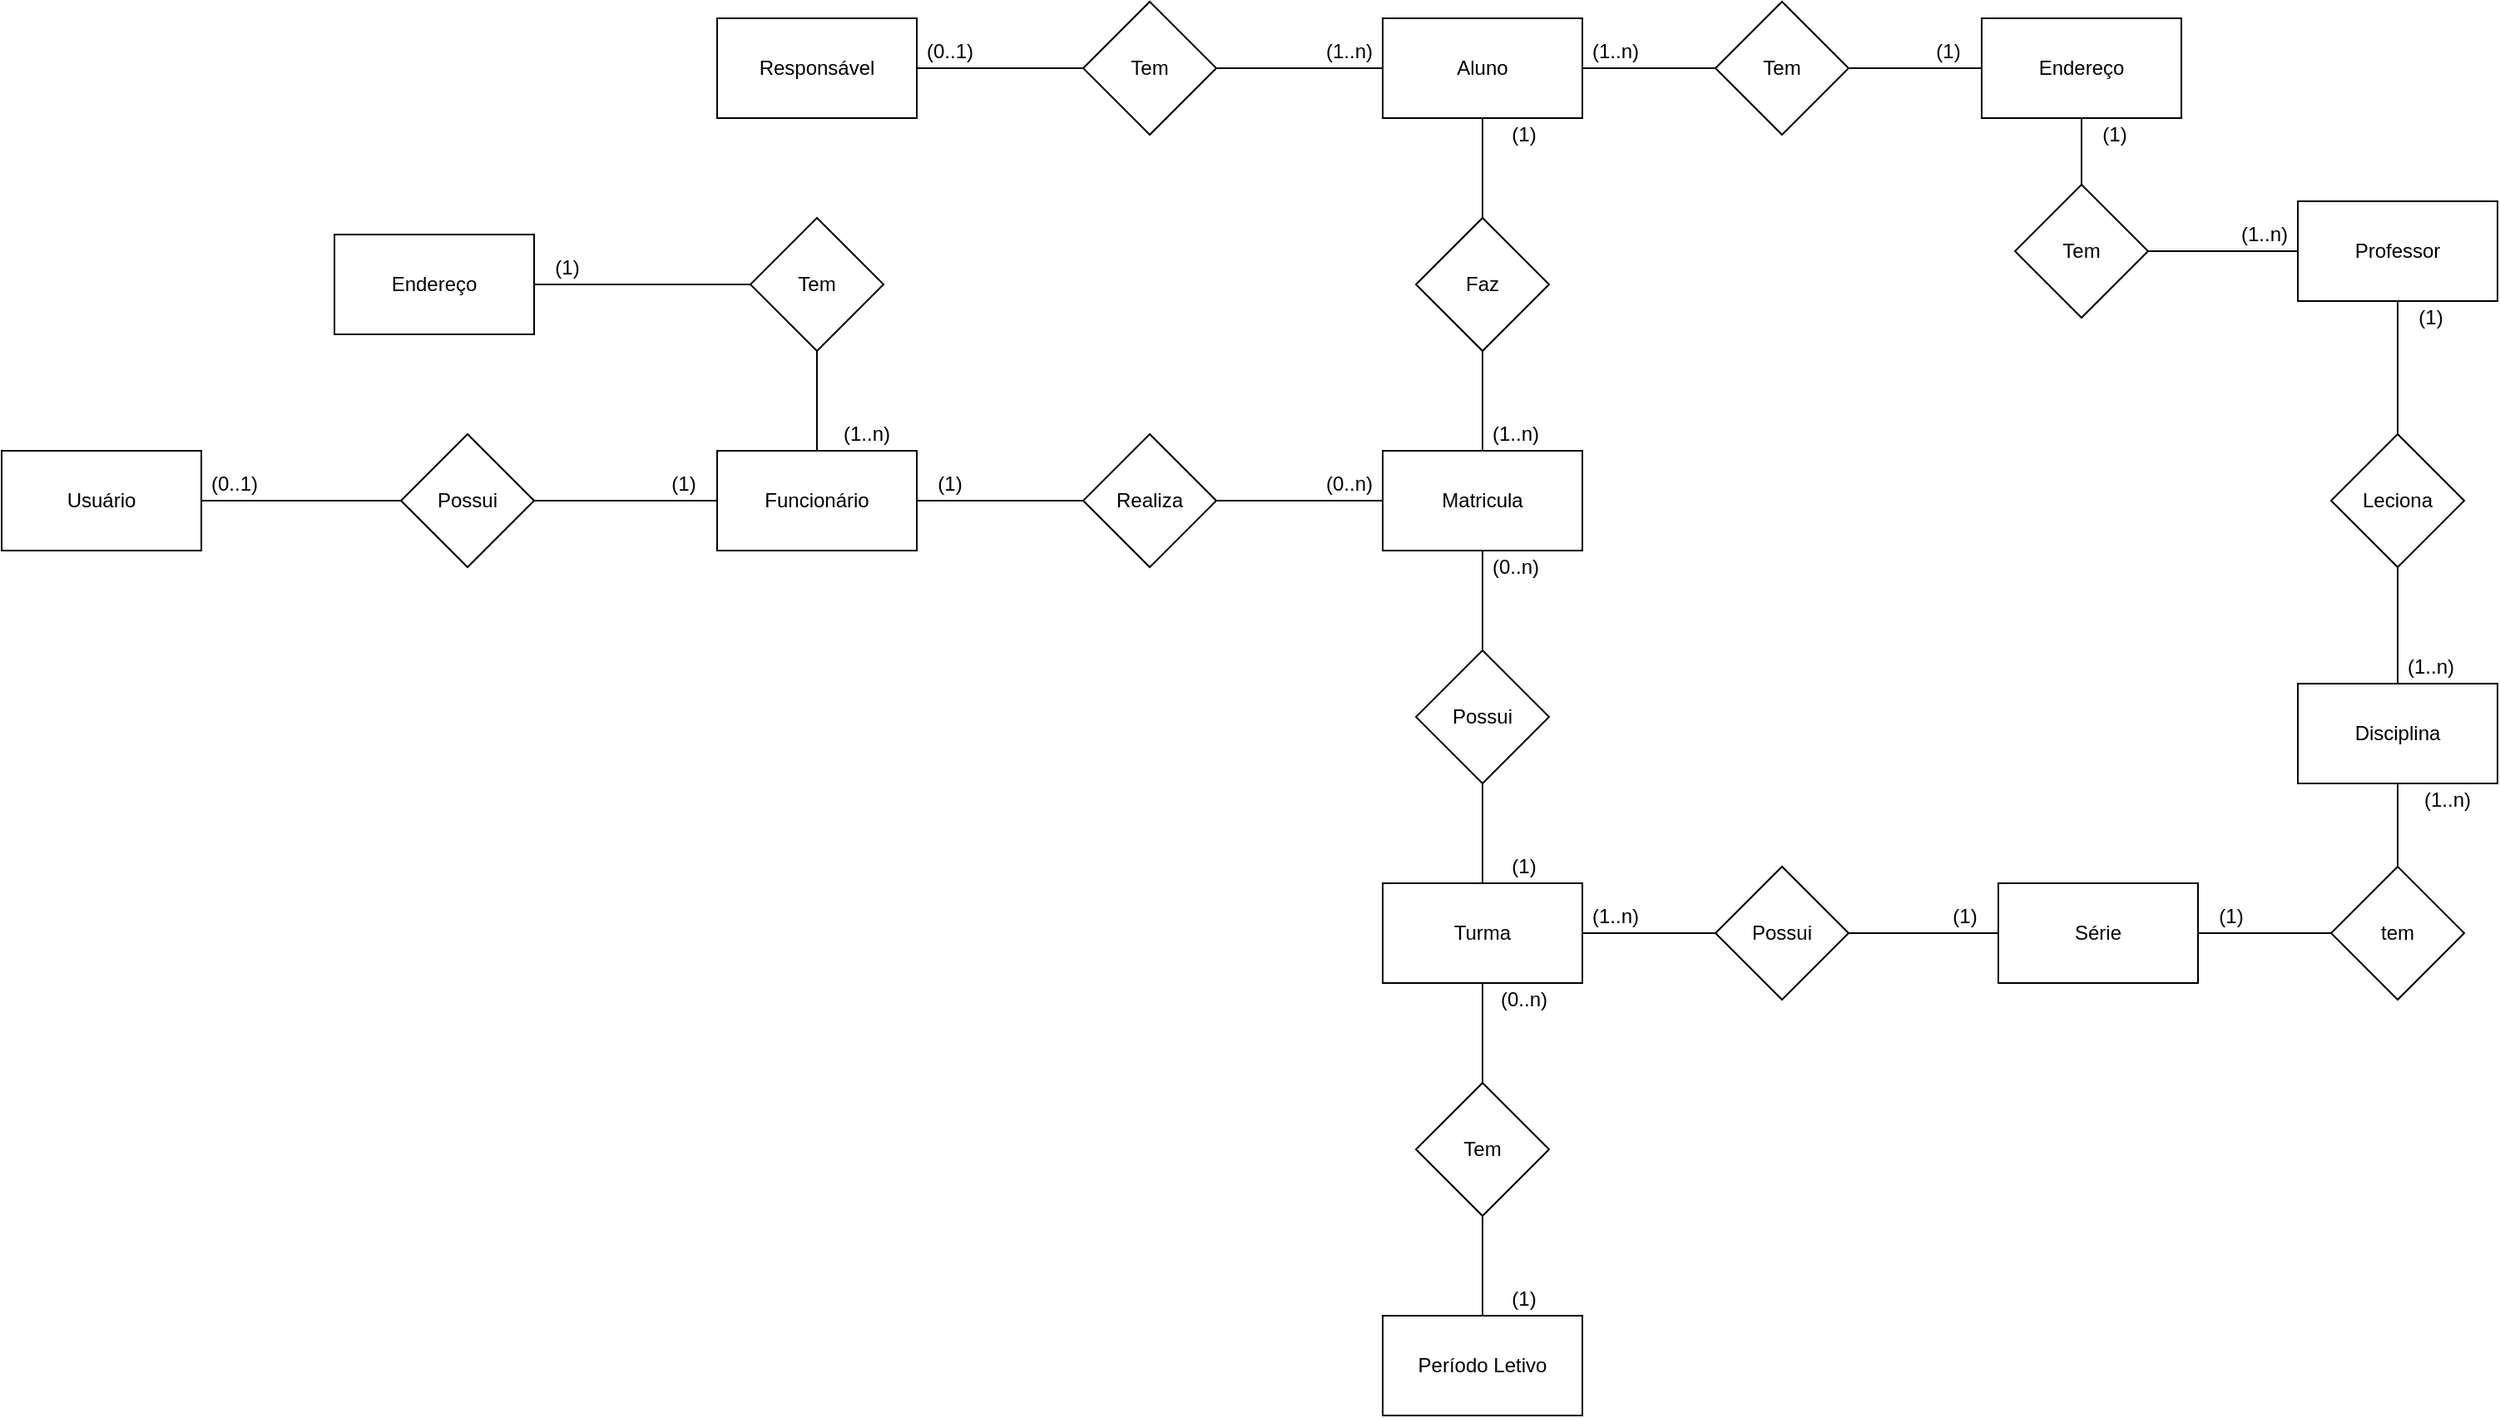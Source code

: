 <mxfile version="13.7.9" type="device"><diagram id="R2lEEEUBdFMjLlhIrx00" name="Page-1"><mxGraphModel dx="1632" dy="437" grid="1" gridSize="10" guides="1" tooltips="1" connect="1" arrows="1" fold="1" page="1" pageScale="1" pageWidth="850" pageHeight="1100" math="0" shadow="0" extFonts="Permanent Marker^https://fonts.googleapis.com/css?family=Permanent+Marker"><root><mxCell id="0"/><mxCell id="1" parent="0"/><mxCell id="bkQtGb0L29lIuhZtqHGj-1" value="Matricula" style="rounded=0;whiteSpace=wrap;html=1;" parent="1" vertex="1"><mxGeometry x="360" y="380" width="120" height="60" as="geometry"/></mxCell><mxCell id="bkQtGb0L29lIuhZtqHGj-2" value="Faz" style="rhombus;whiteSpace=wrap;html=1;" parent="1" vertex="1"><mxGeometry x="380" y="240" width="80" height="80" as="geometry"/></mxCell><mxCell id="bkQtGb0L29lIuhZtqHGj-3" value="Aluno" style="rounded=0;whiteSpace=wrap;html=1;" parent="1" vertex="1"><mxGeometry x="360" y="120" width="120" height="60" as="geometry"/></mxCell><mxCell id="bkQtGb0L29lIuhZtqHGj-4" value="Funcionário" style="rounded=0;whiteSpace=wrap;html=1;" parent="1" vertex="1"><mxGeometry x="-40" y="380" width="120" height="60" as="geometry"/></mxCell><mxCell id="bkQtGb0L29lIuhZtqHGj-5" value="Realiza" style="rhombus;whiteSpace=wrap;html=1;" parent="1" vertex="1"><mxGeometry x="180" y="370" width="80" height="80" as="geometry"/></mxCell><mxCell id="bkQtGb0L29lIuhZtqHGj-6" value="Responsável" style="rounded=0;whiteSpace=wrap;html=1;" parent="1" vertex="1"><mxGeometry x="-40" y="120" width="120" height="60" as="geometry"/></mxCell><mxCell id="bkQtGb0L29lIuhZtqHGj-7" value="Tem" style="rhombus;whiteSpace=wrap;html=1;" parent="1" vertex="1"><mxGeometry x="180" y="110" width="80" height="80" as="geometry"/></mxCell><mxCell id="bkQtGb0L29lIuhZtqHGj-8" value="Possui" style="rhombus;whiteSpace=wrap;html=1;" parent="1" vertex="1"><mxGeometry x="380" y="500" width="80" height="80" as="geometry"/></mxCell><mxCell id="bkQtGb0L29lIuhZtqHGj-9" value="Turma" style="rounded=0;whiteSpace=wrap;html=1;" parent="1" vertex="1"><mxGeometry x="360" y="640" width="120" height="60" as="geometry"/></mxCell><mxCell id="bkQtGb0L29lIuhZtqHGj-10" value="Possui" style="rhombus;whiteSpace=wrap;html=1;" parent="1" vertex="1"><mxGeometry x="560" y="630" width="80" height="80" as="geometry"/></mxCell><mxCell id="bkQtGb0L29lIuhZtqHGj-11" value="Professor" style="rounded=0;whiteSpace=wrap;html=1;" parent="1" vertex="1"><mxGeometry x="910" y="230" width="120" height="60" as="geometry"/></mxCell><mxCell id="bkQtGb0L29lIuhZtqHGj-12" value="Leciona" style="rhombus;whiteSpace=wrap;html=1;" parent="1" vertex="1"><mxGeometry x="930" y="370" width="80" height="80" as="geometry"/></mxCell><mxCell id="bkQtGb0L29lIuhZtqHGj-13" value="Disciplina" style="rounded=0;whiteSpace=wrap;html=1;" parent="1" vertex="1"><mxGeometry x="910" y="520" width="120" height="60" as="geometry"/></mxCell><mxCell id="bkQtGb0L29lIuhZtqHGj-17" value="Tem" style="rhombus;whiteSpace=wrap;html=1;" parent="1" vertex="1"><mxGeometry x="380" y="760" width="80" height="80" as="geometry"/></mxCell><mxCell id="bkQtGb0L29lIuhZtqHGj-18" value="Período Letivo" style="rounded=0;whiteSpace=wrap;html=1;" parent="1" vertex="1"><mxGeometry x="360" y="900" width="120" height="60" as="geometry"/></mxCell><mxCell id="bkQtGb0L29lIuhZtqHGj-19" value="Possui" style="rhombus;whiteSpace=wrap;html=1;" parent="1" vertex="1"><mxGeometry x="-230" y="370" width="80" height="80" as="geometry"/></mxCell><mxCell id="bkQtGb0L29lIuhZtqHGj-20" value="Usuário" style="rounded=0;whiteSpace=wrap;html=1;" parent="1" vertex="1"><mxGeometry x="-470" y="380" width="120" height="60" as="geometry"/></mxCell><mxCell id="bkQtGb0L29lIuhZtqHGj-21" value="" style="endArrow=none;html=1;entryX=0.5;entryY=1;entryDx=0;entryDy=0;exitX=0.5;exitY=0;exitDx=0;exitDy=0;" parent="1" source="bkQtGb0L29lIuhZtqHGj-17" target="bkQtGb0L29lIuhZtqHGj-9" edge="1"><mxGeometry width="50" height="50" relative="1" as="geometry"><mxPoint x="190" y="790" as="sourcePoint"/><mxPoint x="240" y="740" as="targetPoint"/></mxGeometry></mxCell><mxCell id="bkQtGb0L29lIuhZtqHGj-22" value="" style="endArrow=none;html=1;entryX=0.5;entryY=0;entryDx=0;entryDy=0;exitX=0.5;exitY=1;exitDx=0;exitDy=0;" parent="1" source="bkQtGb0L29lIuhZtqHGj-17" target="bkQtGb0L29lIuhZtqHGj-18" edge="1"><mxGeometry width="50" height="50" relative="1" as="geometry"><mxPoint x="190" y="790" as="sourcePoint"/><mxPoint x="240" y="740" as="targetPoint"/></mxGeometry></mxCell><mxCell id="bkQtGb0L29lIuhZtqHGj-23" value="" style="endArrow=none;html=1;entryX=0;entryY=0.5;entryDx=0;entryDy=0;exitX=1;exitY=0.5;exitDx=0;exitDy=0;" parent="1" target="bkQtGb0L29lIuhZtqHGj-9" edge="1"><mxGeometry width="50" height="50" relative="1" as="geometry"><mxPoint x="360" y="660" as="sourcePoint"/><mxPoint x="240" y="740" as="targetPoint"/></mxGeometry></mxCell><mxCell id="bkQtGb0L29lIuhZtqHGj-25" value="" style="endArrow=none;html=1;entryX=0;entryY=0.5;entryDx=0;entryDy=0;exitX=1;exitY=0.5;exitDx=0;exitDy=0;" parent="1" source="bkQtGb0L29lIuhZtqHGj-5" target="bkQtGb0L29lIuhZtqHGj-1" edge="1"><mxGeometry width="50" height="50" relative="1" as="geometry"><mxPoint x="190" y="470" as="sourcePoint"/><mxPoint x="240" y="420" as="targetPoint"/></mxGeometry></mxCell><mxCell id="bkQtGb0L29lIuhZtqHGj-26" value="" style="endArrow=none;html=1;exitX=1;exitY=0.5;exitDx=0;exitDy=0;entryX=0;entryY=0.5;entryDx=0;entryDy=0;" parent="1" source="bkQtGb0L29lIuhZtqHGj-4" target="bkQtGb0L29lIuhZtqHGj-5" edge="1"><mxGeometry width="50" height="50" relative="1" as="geometry"><mxPoint x="190" y="470" as="sourcePoint"/><mxPoint x="240" y="420" as="targetPoint"/></mxGeometry></mxCell><mxCell id="bkQtGb0L29lIuhZtqHGj-27" value="" style="endArrow=none;html=1;entryX=0;entryY=0.5;entryDx=0;entryDy=0;" parent="1" source="bkQtGb0L29lIuhZtqHGj-19" target="bkQtGb0L29lIuhZtqHGj-4" edge="1"><mxGeometry width="50" height="50" relative="1" as="geometry"><mxPoint x="190" y="470" as="sourcePoint"/><mxPoint x="240" y="420" as="targetPoint"/></mxGeometry></mxCell><mxCell id="bkQtGb0L29lIuhZtqHGj-29" value="" style="endArrow=none;html=1;entryX=0;entryY=0.5;entryDx=0;entryDy=0;exitX=1;exitY=0.5;exitDx=0;exitDy=0;" parent="1" target="bkQtGb0L29lIuhZtqHGj-3" edge="1"><mxGeometry width="50" height="50" relative="1" as="geometry"><mxPoint x="360" y="150" as="sourcePoint"/><mxPoint x="240" y="420" as="targetPoint"/></mxGeometry></mxCell><mxCell id="bkQtGb0L29lIuhZtqHGj-30" value="" style="endArrow=none;html=1;exitX=1;exitY=0.5;exitDx=0;exitDy=0;entryX=0;entryY=0.5;entryDx=0;entryDy=0;" parent="1" source="bkQtGb0L29lIuhZtqHGj-6" target="bkQtGb0L29lIuhZtqHGj-7" edge="1"><mxGeometry width="50" height="50" relative="1" as="geometry"><mxPoint x="190" y="470" as="sourcePoint"/><mxPoint x="240" y="420" as="targetPoint"/></mxGeometry></mxCell><mxCell id="bkQtGb0L29lIuhZtqHGj-31" value="" style="endArrow=none;html=1;entryX=0.5;entryY=1;entryDx=0;entryDy=0;exitX=0.5;exitY=0;exitDx=0;exitDy=0;" parent="1" source="bkQtGb0L29lIuhZtqHGj-2" target="bkQtGb0L29lIuhZtqHGj-3" edge="1"><mxGeometry width="50" height="50" relative="1" as="geometry"><mxPoint x="190" y="470" as="sourcePoint"/><mxPoint x="240" y="420" as="targetPoint"/></mxGeometry></mxCell><mxCell id="bkQtGb0L29lIuhZtqHGj-32" value="" style="endArrow=none;html=1;entryX=0.5;entryY=1;entryDx=0;entryDy=0;exitX=0.5;exitY=0;exitDx=0;exitDy=0;" parent="1" source="bkQtGb0L29lIuhZtqHGj-1" target="bkQtGb0L29lIuhZtqHGj-2" edge="1"><mxGeometry width="50" height="50" relative="1" as="geometry"><mxPoint x="190" y="470" as="sourcePoint"/><mxPoint x="240" y="420" as="targetPoint"/></mxGeometry></mxCell><mxCell id="bkQtGb0L29lIuhZtqHGj-33" value="" style="endArrow=none;html=1;entryX=0.5;entryY=1;entryDx=0;entryDy=0;exitX=0.5;exitY=0;exitDx=0;exitDy=0;" parent="1" source="bkQtGb0L29lIuhZtqHGj-8" target="bkQtGb0L29lIuhZtqHGj-1" edge="1"><mxGeometry width="50" height="50" relative="1" as="geometry"><mxPoint x="190" y="470" as="sourcePoint"/><mxPoint x="240" y="420" as="targetPoint"/></mxGeometry></mxCell><mxCell id="bkQtGb0L29lIuhZtqHGj-34" value="" style="endArrow=none;html=1;exitX=0.5;exitY=0;exitDx=0;exitDy=0;entryX=0.5;entryY=1;entryDx=0;entryDy=0;" parent="1" source="bkQtGb0L29lIuhZtqHGj-9" target="bkQtGb0L29lIuhZtqHGj-8" edge="1"><mxGeometry width="50" height="50" relative="1" as="geometry"><mxPoint x="190" y="470" as="sourcePoint"/><mxPoint x="240" y="420" as="targetPoint"/></mxGeometry></mxCell><mxCell id="bkQtGb0L29lIuhZtqHGj-39" value="(0..1)" style="text;html=1;strokeColor=none;fillColor=none;align=center;verticalAlign=middle;whiteSpace=wrap;rounded=0;" parent="1" vertex="1"><mxGeometry x="-350" y="390" width="40" height="20" as="geometry"/></mxCell><mxCell id="bkQtGb0L29lIuhZtqHGj-41" value="" style="endArrow=none;html=1;exitX=1;exitY=0.5;exitDx=0;exitDy=0;entryX=0;entryY=0.5;entryDx=0;entryDy=0;" parent="1" source="bkQtGb0L29lIuhZtqHGj-20" target="bkQtGb0L29lIuhZtqHGj-19" edge="1"><mxGeometry width="50" height="50" relative="1" as="geometry"><mxPoint x="80" y="420" as="sourcePoint"/><mxPoint x="130" y="370" as="targetPoint"/></mxGeometry></mxCell><mxCell id="bkQtGb0L29lIuhZtqHGj-42" value="(1)" style="text;html=1;strokeColor=none;fillColor=none;align=center;verticalAlign=middle;whiteSpace=wrap;rounded=0;" parent="1" vertex="1"><mxGeometry x="-80" y="390" width="40" height="20" as="geometry"/></mxCell><mxCell id="bkQtGb0L29lIuhZtqHGj-43" value="(0..1)" style="text;html=1;strokeColor=none;fillColor=none;align=center;verticalAlign=middle;whiteSpace=wrap;rounded=0;" parent="1" vertex="1"><mxGeometry x="80" y="130" width="40" height="20" as="geometry"/></mxCell><mxCell id="bkQtGb0L29lIuhZtqHGj-45" value="" style="endArrow=none;html=1;exitX=1;exitY=0.5;exitDx=0;exitDy=0;" parent="1" source="bkQtGb0L29lIuhZtqHGj-7" edge="1"><mxGeometry width="50" height="50" relative="1" as="geometry"><mxPoint x="260" y="150" as="sourcePoint"/><mxPoint x="360" y="150" as="targetPoint"/></mxGeometry></mxCell><mxCell id="bkQtGb0L29lIuhZtqHGj-46" value="(1..n)" style="text;html=1;strokeColor=none;fillColor=none;align=center;verticalAlign=middle;whiteSpace=wrap;rounded=0;" parent="1" vertex="1"><mxGeometry x="320" y="130" width="40" height="20" as="geometry"/></mxCell><mxCell id="bkQtGb0L29lIuhZtqHGj-47" value="Tem" style="rhombus;whiteSpace=wrap;html=1;" parent="1" vertex="1"><mxGeometry x="-20" y="240" width="80" height="80" as="geometry"/></mxCell><mxCell id="bkQtGb0L29lIuhZtqHGj-48" value="Endereço" style="rounded=0;whiteSpace=wrap;html=1;" parent="1" vertex="1"><mxGeometry x="-270" y="250" width="120" height="60" as="geometry"/></mxCell><mxCell id="bkQtGb0L29lIuhZtqHGj-50" value="" style="endArrow=none;html=1;exitX=0.5;exitY=0;exitDx=0;exitDy=0;entryX=0.5;entryY=1;entryDx=0;entryDy=0;" parent="1" source="bkQtGb0L29lIuhZtqHGj-4" target="bkQtGb0L29lIuhZtqHGj-47" edge="1"><mxGeometry width="50" height="50" relative="1" as="geometry"><mxPoint x="80" y="420" as="sourcePoint"/><mxPoint x="130" y="370" as="targetPoint"/></mxGeometry></mxCell><mxCell id="bkQtGb0L29lIuhZtqHGj-51" value="" style="endArrow=none;html=1;exitX=1;exitY=0.5;exitDx=0;exitDy=0;" parent="1" source="bkQtGb0L29lIuhZtqHGj-48" target="bkQtGb0L29lIuhZtqHGj-47" edge="1"><mxGeometry width="50" height="50" relative="1" as="geometry"><mxPoint x="80" y="420" as="sourcePoint"/><mxPoint x="130" y="370" as="targetPoint"/></mxGeometry></mxCell><mxCell id="bkQtGb0L29lIuhZtqHGj-52" value="Tem" style="rhombus;whiteSpace=wrap;html=1;" parent="1" vertex="1"><mxGeometry x="560" y="110" width="80" height="80" as="geometry"/></mxCell><mxCell id="bkQtGb0L29lIuhZtqHGj-53" value="Endereço" style="rounded=0;whiteSpace=wrap;html=1;" parent="1" vertex="1"><mxGeometry x="720" y="120" width="120" height="60" as="geometry"/></mxCell><mxCell id="bkQtGb0L29lIuhZtqHGj-54" value="Tem" style="rhombus;whiteSpace=wrap;html=1;" parent="1" vertex="1"><mxGeometry x="740" y="220" width="80" height="80" as="geometry"/></mxCell><mxCell id="bkQtGb0L29lIuhZtqHGj-55" value="" style="endArrow=none;html=1;entryX=0;entryY=0.5;entryDx=0;entryDy=0;exitX=1;exitY=0.5;exitDx=0;exitDy=0;" parent="1" source="bkQtGb0L29lIuhZtqHGj-3" target="bkQtGb0L29lIuhZtqHGj-52" edge="1"><mxGeometry width="50" height="50" relative="1" as="geometry"><mxPoint x="270" y="420" as="sourcePoint"/><mxPoint x="320" y="370" as="targetPoint"/></mxGeometry></mxCell><mxCell id="bkQtGb0L29lIuhZtqHGj-56" value="" style="endArrow=none;html=1;entryX=0;entryY=0.5;entryDx=0;entryDy=0;" parent="1" source="bkQtGb0L29lIuhZtqHGj-52" target="bkQtGb0L29lIuhZtqHGj-53" edge="1"><mxGeometry width="50" height="50" relative="1" as="geometry"><mxPoint x="630" y="290" as="sourcePoint"/><mxPoint x="680" y="240" as="targetPoint"/></mxGeometry></mxCell><mxCell id="bkQtGb0L29lIuhZtqHGj-59" value="" style="endArrow=none;html=1;entryX=0.5;entryY=1;entryDx=0;entryDy=0;exitX=0.5;exitY=0;exitDx=0;exitDy=0;" parent="1" source="bkQtGb0L29lIuhZtqHGj-54" target="bkQtGb0L29lIuhZtqHGj-53" edge="1"><mxGeometry width="50" height="50" relative="1" as="geometry"><mxPoint x="270" y="420" as="sourcePoint"/><mxPoint x="320" y="370" as="targetPoint"/></mxGeometry></mxCell><mxCell id="bkQtGb0L29lIuhZtqHGj-60" value="(1..n)" style="text;html=1;strokeColor=none;fillColor=none;align=center;verticalAlign=middle;whiteSpace=wrap;rounded=0;" parent="1" vertex="1"><mxGeometry x="30" y="360" width="40" height="20" as="geometry"/></mxCell><mxCell id="bkQtGb0L29lIuhZtqHGj-61" value="(1)" style="text;html=1;strokeColor=none;fillColor=none;align=center;verticalAlign=middle;whiteSpace=wrap;rounded=0;" parent="1" vertex="1"><mxGeometry x="-150" y="260" width="40" height="20" as="geometry"/></mxCell><mxCell id="bkQtGb0L29lIuhZtqHGj-62" value="(1..n)" style="text;html=1;strokeColor=none;fillColor=none;align=center;verticalAlign=middle;whiteSpace=wrap;rounded=0;" parent="1" vertex="1"><mxGeometry x="480" y="130" width="40" height="20" as="geometry"/></mxCell><mxCell id="bkQtGb0L29lIuhZtqHGj-63" value="(1)" style="text;html=1;strokeColor=none;fillColor=none;align=center;verticalAlign=middle;whiteSpace=wrap;rounded=0;" parent="1" vertex="1"><mxGeometry x="680" y="130" width="40" height="20" as="geometry"/></mxCell><mxCell id="bkQtGb0L29lIuhZtqHGj-64" value="(1..n)" style="text;html=1;strokeColor=none;fillColor=none;align=center;verticalAlign=middle;whiteSpace=wrap;rounded=0;" parent="1" vertex="1"><mxGeometry x="980" y="580" width="40" height="20" as="geometry"/></mxCell><mxCell id="bkQtGb0L29lIuhZtqHGj-65" value="(1)" style="text;html=1;strokeColor=none;fillColor=none;align=center;verticalAlign=middle;whiteSpace=wrap;rounded=0;" parent="1" vertex="1"><mxGeometry x="780" y="180" width="40" height="20" as="geometry"/></mxCell><mxCell id="bkQtGb0L29lIuhZtqHGj-66" value="(1)" style="text;html=1;strokeColor=none;fillColor=none;align=center;verticalAlign=middle;whiteSpace=wrap;rounded=0;" parent="1" vertex="1"><mxGeometry x="425" y="180" width="40" height="20" as="geometry"/></mxCell><mxCell id="bkQtGb0L29lIuhZtqHGj-68" value="(1..n)" style="text;html=1;strokeColor=none;fillColor=none;align=center;verticalAlign=middle;whiteSpace=wrap;rounded=0;" parent="1" vertex="1"><mxGeometry x="420" y="360" width="40" height="20" as="geometry"/></mxCell><mxCell id="bkQtGb0L29lIuhZtqHGj-69" value="(0..n)" style="text;html=1;strokeColor=none;fillColor=none;align=center;verticalAlign=middle;whiteSpace=wrap;rounded=0;" parent="1" vertex="1"><mxGeometry x="320" y="390" width="40" height="20" as="geometry"/></mxCell><mxCell id="bkQtGb0L29lIuhZtqHGj-70" value="(1)" style="text;html=1;strokeColor=none;fillColor=none;align=center;verticalAlign=middle;whiteSpace=wrap;rounded=0;" parent="1" vertex="1"><mxGeometry x="80" y="390" width="40" height="20" as="geometry"/></mxCell><mxCell id="bkQtGb0L29lIuhZtqHGj-71" value="(0..n)" style="text;html=1;strokeColor=none;fillColor=none;align=center;verticalAlign=middle;whiteSpace=wrap;rounded=0;" parent="1" vertex="1"><mxGeometry x="420" y="440" width="40" height="20" as="geometry"/></mxCell><mxCell id="bkQtGb0L29lIuhZtqHGj-72" value="(1)" style="text;html=1;strokeColor=none;fillColor=none;align=center;verticalAlign=middle;whiteSpace=wrap;rounded=0;" parent="1" vertex="1"><mxGeometry x="425" y="620" width="40" height="20" as="geometry"/></mxCell><mxCell id="bkQtGb0L29lIuhZtqHGj-77" value="(1..n)" style="text;html=1;strokeColor=none;fillColor=none;align=center;verticalAlign=middle;whiteSpace=wrap;rounded=0;" parent="1" vertex="1"><mxGeometry x="480" y="650" width="40" height="20" as="geometry"/></mxCell><mxCell id="bkQtGb0L29lIuhZtqHGj-78" value="(1)" style="text;html=1;strokeColor=none;fillColor=none;align=center;verticalAlign=middle;whiteSpace=wrap;rounded=0;" parent="1" vertex="1"><mxGeometry x="690" y="650" width="40" height="20" as="geometry"/></mxCell><mxCell id="bkQtGb0L29lIuhZtqHGj-79" value="(0..n)" style="text;html=1;strokeColor=none;fillColor=none;align=center;verticalAlign=middle;whiteSpace=wrap;rounded=0;" parent="1" vertex="1"><mxGeometry x="425" y="700" width="40" height="20" as="geometry"/></mxCell><mxCell id="bkQtGb0L29lIuhZtqHGj-80" value="(1)" style="text;html=1;strokeColor=none;fillColor=none;align=center;verticalAlign=middle;whiteSpace=wrap;rounded=0;" parent="1" vertex="1"><mxGeometry x="425" y="880" width="40" height="20" as="geometry"/></mxCell><mxCell id="bkQtGb0L29lIuhZtqHGj-81" value="(1)" style="text;html=1;strokeColor=none;fillColor=none;align=center;verticalAlign=middle;whiteSpace=wrap;rounded=0;" parent="1" vertex="1"><mxGeometry x="850" y="650" width="40" height="20" as="geometry"/></mxCell><mxCell id="bkQtGb0L29lIuhZtqHGj-83" value="Série" style="rounded=0;whiteSpace=wrap;html=1;" parent="1" vertex="1"><mxGeometry x="730" y="640" width="120" height="60" as="geometry"/></mxCell><mxCell id="bkQtGb0L29lIuhZtqHGj-84" value="" style="endArrow=none;html=1;exitX=1;exitY=0.5;exitDx=0;exitDy=0;entryX=0;entryY=0.5;entryDx=0;entryDy=0;" parent="1" source="bkQtGb0L29lIuhZtqHGj-9" target="bkQtGb0L29lIuhZtqHGj-10" edge="1"><mxGeometry width="50" height="50" relative="1" as="geometry"><mxPoint x="460" y="650" as="sourcePoint"/><mxPoint x="510" y="600" as="targetPoint"/></mxGeometry></mxCell><mxCell id="bkQtGb0L29lIuhZtqHGj-85" value="" style="endArrow=none;html=1;entryX=0;entryY=0.5;entryDx=0;entryDy=0;exitX=1;exitY=0.5;exitDx=0;exitDy=0;" parent="1" source="bkQtGb0L29lIuhZtqHGj-10" target="bkQtGb0L29lIuhZtqHGj-83" edge="1"><mxGeometry width="50" height="50" relative="1" as="geometry"><mxPoint x="650" y="670" as="sourcePoint"/><mxPoint x="510" y="600" as="targetPoint"/></mxGeometry></mxCell><mxCell id="bkQtGb0L29lIuhZtqHGj-87" value="tem" style="rhombus;whiteSpace=wrap;html=1;" parent="1" vertex="1"><mxGeometry x="930" y="630" width="80" height="80" as="geometry"/></mxCell><mxCell id="bkQtGb0L29lIuhZtqHGj-88" value="" style="endArrow=none;html=1;entryX=0.5;entryY=1;entryDx=0;entryDy=0;exitX=0.5;exitY=0;exitDx=0;exitDy=0;" parent="1" source="bkQtGb0L29lIuhZtqHGj-87" target="bkQtGb0L29lIuhZtqHGj-13" edge="1"><mxGeometry width="50" height="50" relative="1" as="geometry"><mxPoint x="460" y="490" as="sourcePoint"/><mxPoint x="510" y="440" as="targetPoint"/></mxGeometry></mxCell><mxCell id="bkQtGb0L29lIuhZtqHGj-89" value="" style="endArrow=none;html=1;exitX=1;exitY=0.5;exitDx=0;exitDy=0;" parent="1" source="bkQtGb0L29lIuhZtqHGj-83" target="bkQtGb0L29lIuhZtqHGj-87" edge="1"><mxGeometry width="50" height="50" relative="1" as="geometry"><mxPoint x="460" y="490" as="sourcePoint"/><mxPoint x="510" y="440" as="targetPoint"/></mxGeometry></mxCell><mxCell id="bkQtGb0L29lIuhZtqHGj-91" value="" style="endArrow=none;html=1;entryX=0.5;entryY=1;entryDx=0;entryDy=0;exitX=0.5;exitY=0;exitDx=0;exitDy=0;" parent="1" source="bkQtGb0L29lIuhZtqHGj-13" target="bkQtGb0L29lIuhZtqHGj-12" edge="1"><mxGeometry width="50" height="50" relative="1" as="geometry"><mxPoint x="460" y="490" as="sourcePoint"/><mxPoint x="510" y="440" as="targetPoint"/></mxGeometry></mxCell><mxCell id="bkQtGb0L29lIuhZtqHGj-92" value="" style="endArrow=none;html=1;entryX=0;entryY=0.5;entryDx=0;entryDy=0;exitX=1;exitY=0.5;exitDx=0;exitDy=0;" parent="1" source="bkQtGb0L29lIuhZtqHGj-54" target="bkQtGb0L29lIuhZtqHGj-11" edge="1"><mxGeometry width="50" height="50" relative="1" as="geometry"><mxPoint x="460" y="490" as="sourcePoint"/><mxPoint x="510" y="440" as="targetPoint"/></mxGeometry></mxCell><mxCell id="bkQtGb0L29lIuhZtqHGj-93" value="" style="endArrow=none;html=1;entryX=0.5;entryY=1;entryDx=0;entryDy=0;exitX=0.5;exitY=0;exitDx=0;exitDy=0;" parent="1" source="bkQtGb0L29lIuhZtqHGj-12" target="bkQtGb0L29lIuhZtqHGj-11" edge="1"><mxGeometry width="50" height="50" relative="1" as="geometry"><mxPoint x="460" y="490" as="sourcePoint"/><mxPoint x="510" y="440" as="targetPoint"/></mxGeometry></mxCell><mxCell id="bkQtGb0L29lIuhZtqHGj-94" value="(1..n)" style="text;html=1;strokeColor=none;fillColor=none;align=center;verticalAlign=middle;whiteSpace=wrap;rounded=0;" parent="1" vertex="1"><mxGeometry x="970" y="500" width="40" height="20" as="geometry"/></mxCell><mxCell id="bkQtGb0L29lIuhZtqHGj-95" value="(1)" style="text;html=1;strokeColor=none;fillColor=none;align=center;verticalAlign=middle;whiteSpace=wrap;rounded=0;" parent="1" vertex="1"><mxGeometry x="970" y="290" width="40" height="20" as="geometry"/></mxCell><mxCell id="bkQtGb0L29lIuhZtqHGj-96" value="(1..n)" style="text;html=1;strokeColor=none;fillColor=none;align=center;verticalAlign=middle;whiteSpace=wrap;rounded=0;" parent="1" vertex="1"><mxGeometry x="870" y="240" width="40" height="20" as="geometry"/></mxCell></root></mxGraphModel></diagram></mxfile>